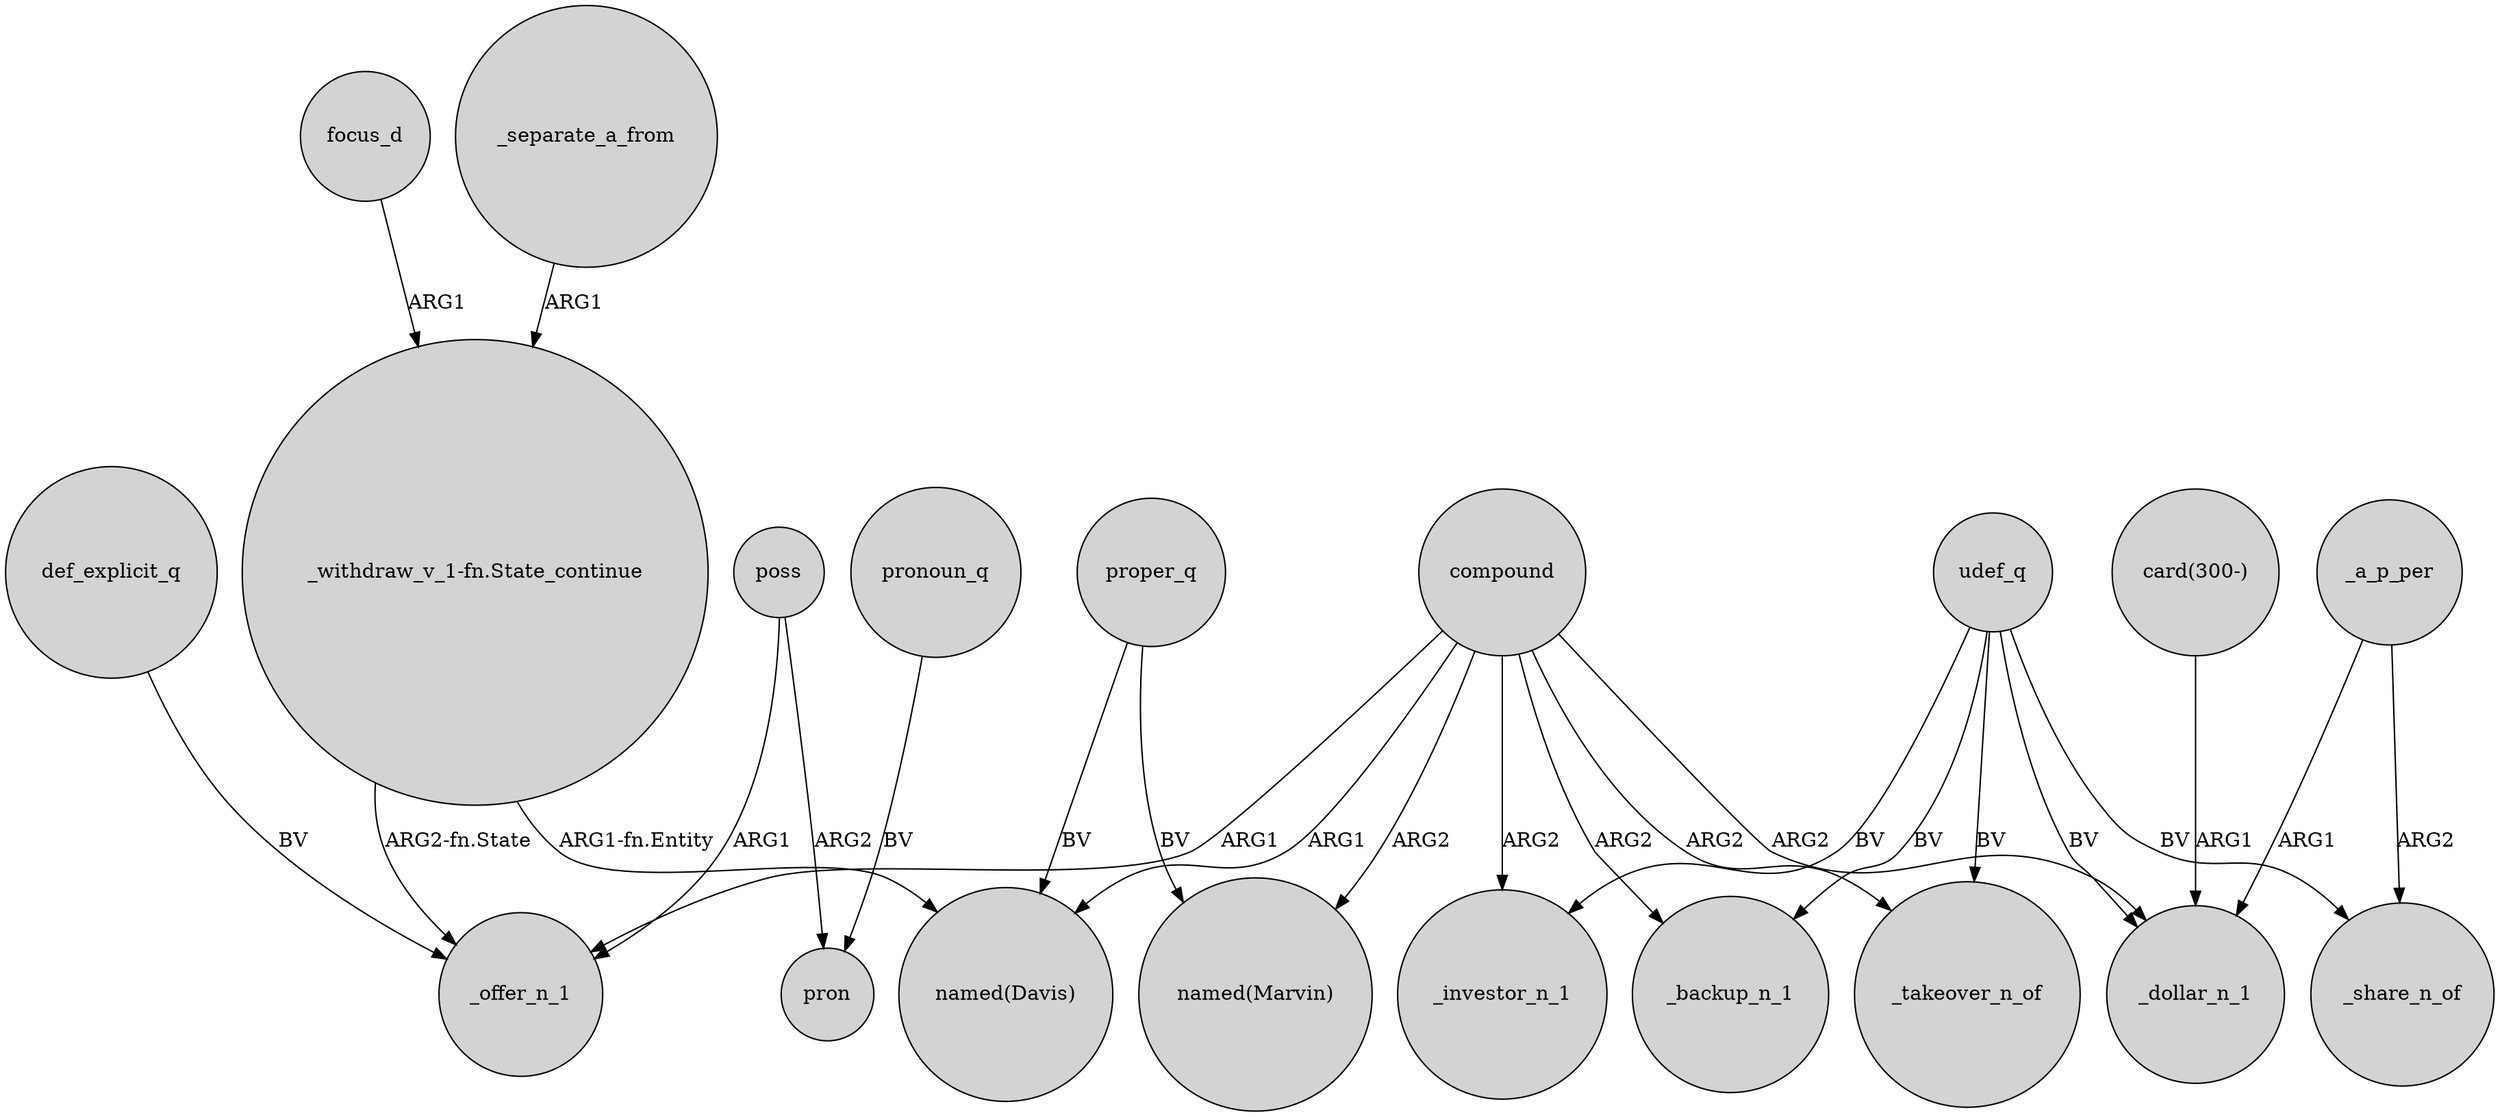 digraph {
	node [shape=circle style=filled]
	compound -> "named(Marvin)" [label=ARG2]
	proper_q -> "named(Davis)" [label=BV]
	"_withdraw_v_1-fn.State_continue" -> "named(Davis)" [label="ARG1-fn.Entity"]
	proper_q -> "named(Marvin)" [label=BV]
	compound -> _dollar_n_1 [label=ARG2]
	"card(300-)" -> _dollar_n_1 [label=ARG1]
	compound -> _offer_n_1 [label=ARG1]
	pronoun_q -> pron [label=BV]
	udef_q -> _takeover_n_of [label=BV]
	poss -> _offer_n_1 [label=ARG1]
	poss -> pron [label=ARG2]
	compound -> _investor_n_1 [label=ARG2]
	"_withdraw_v_1-fn.State_continue" -> _offer_n_1 [label="ARG2-fn.State"]
	_a_p_per -> _share_n_of [label=ARG2]
	udef_q -> _share_n_of [label=BV]
	compound -> _backup_n_1 [label=ARG2]
	compound -> "named(Davis)" [label=ARG1]
	udef_q -> _dollar_n_1 [label=BV]
	focus_d -> "_withdraw_v_1-fn.State_continue" [label=ARG1]
	def_explicit_q -> _offer_n_1 [label=BV]
	_a_p_per -> _dollar_n_1 [label=ARG1]
	compound -> _takeover_n_of [label=ARG2]
	udef_q -> _investor_n_1 [label=BV]
	udef_q -> _backup_n_1 [label=BV]
	_separate_a_from -> "_withdraw_v_1-fn.State_continue" [label=ARG1]
}
